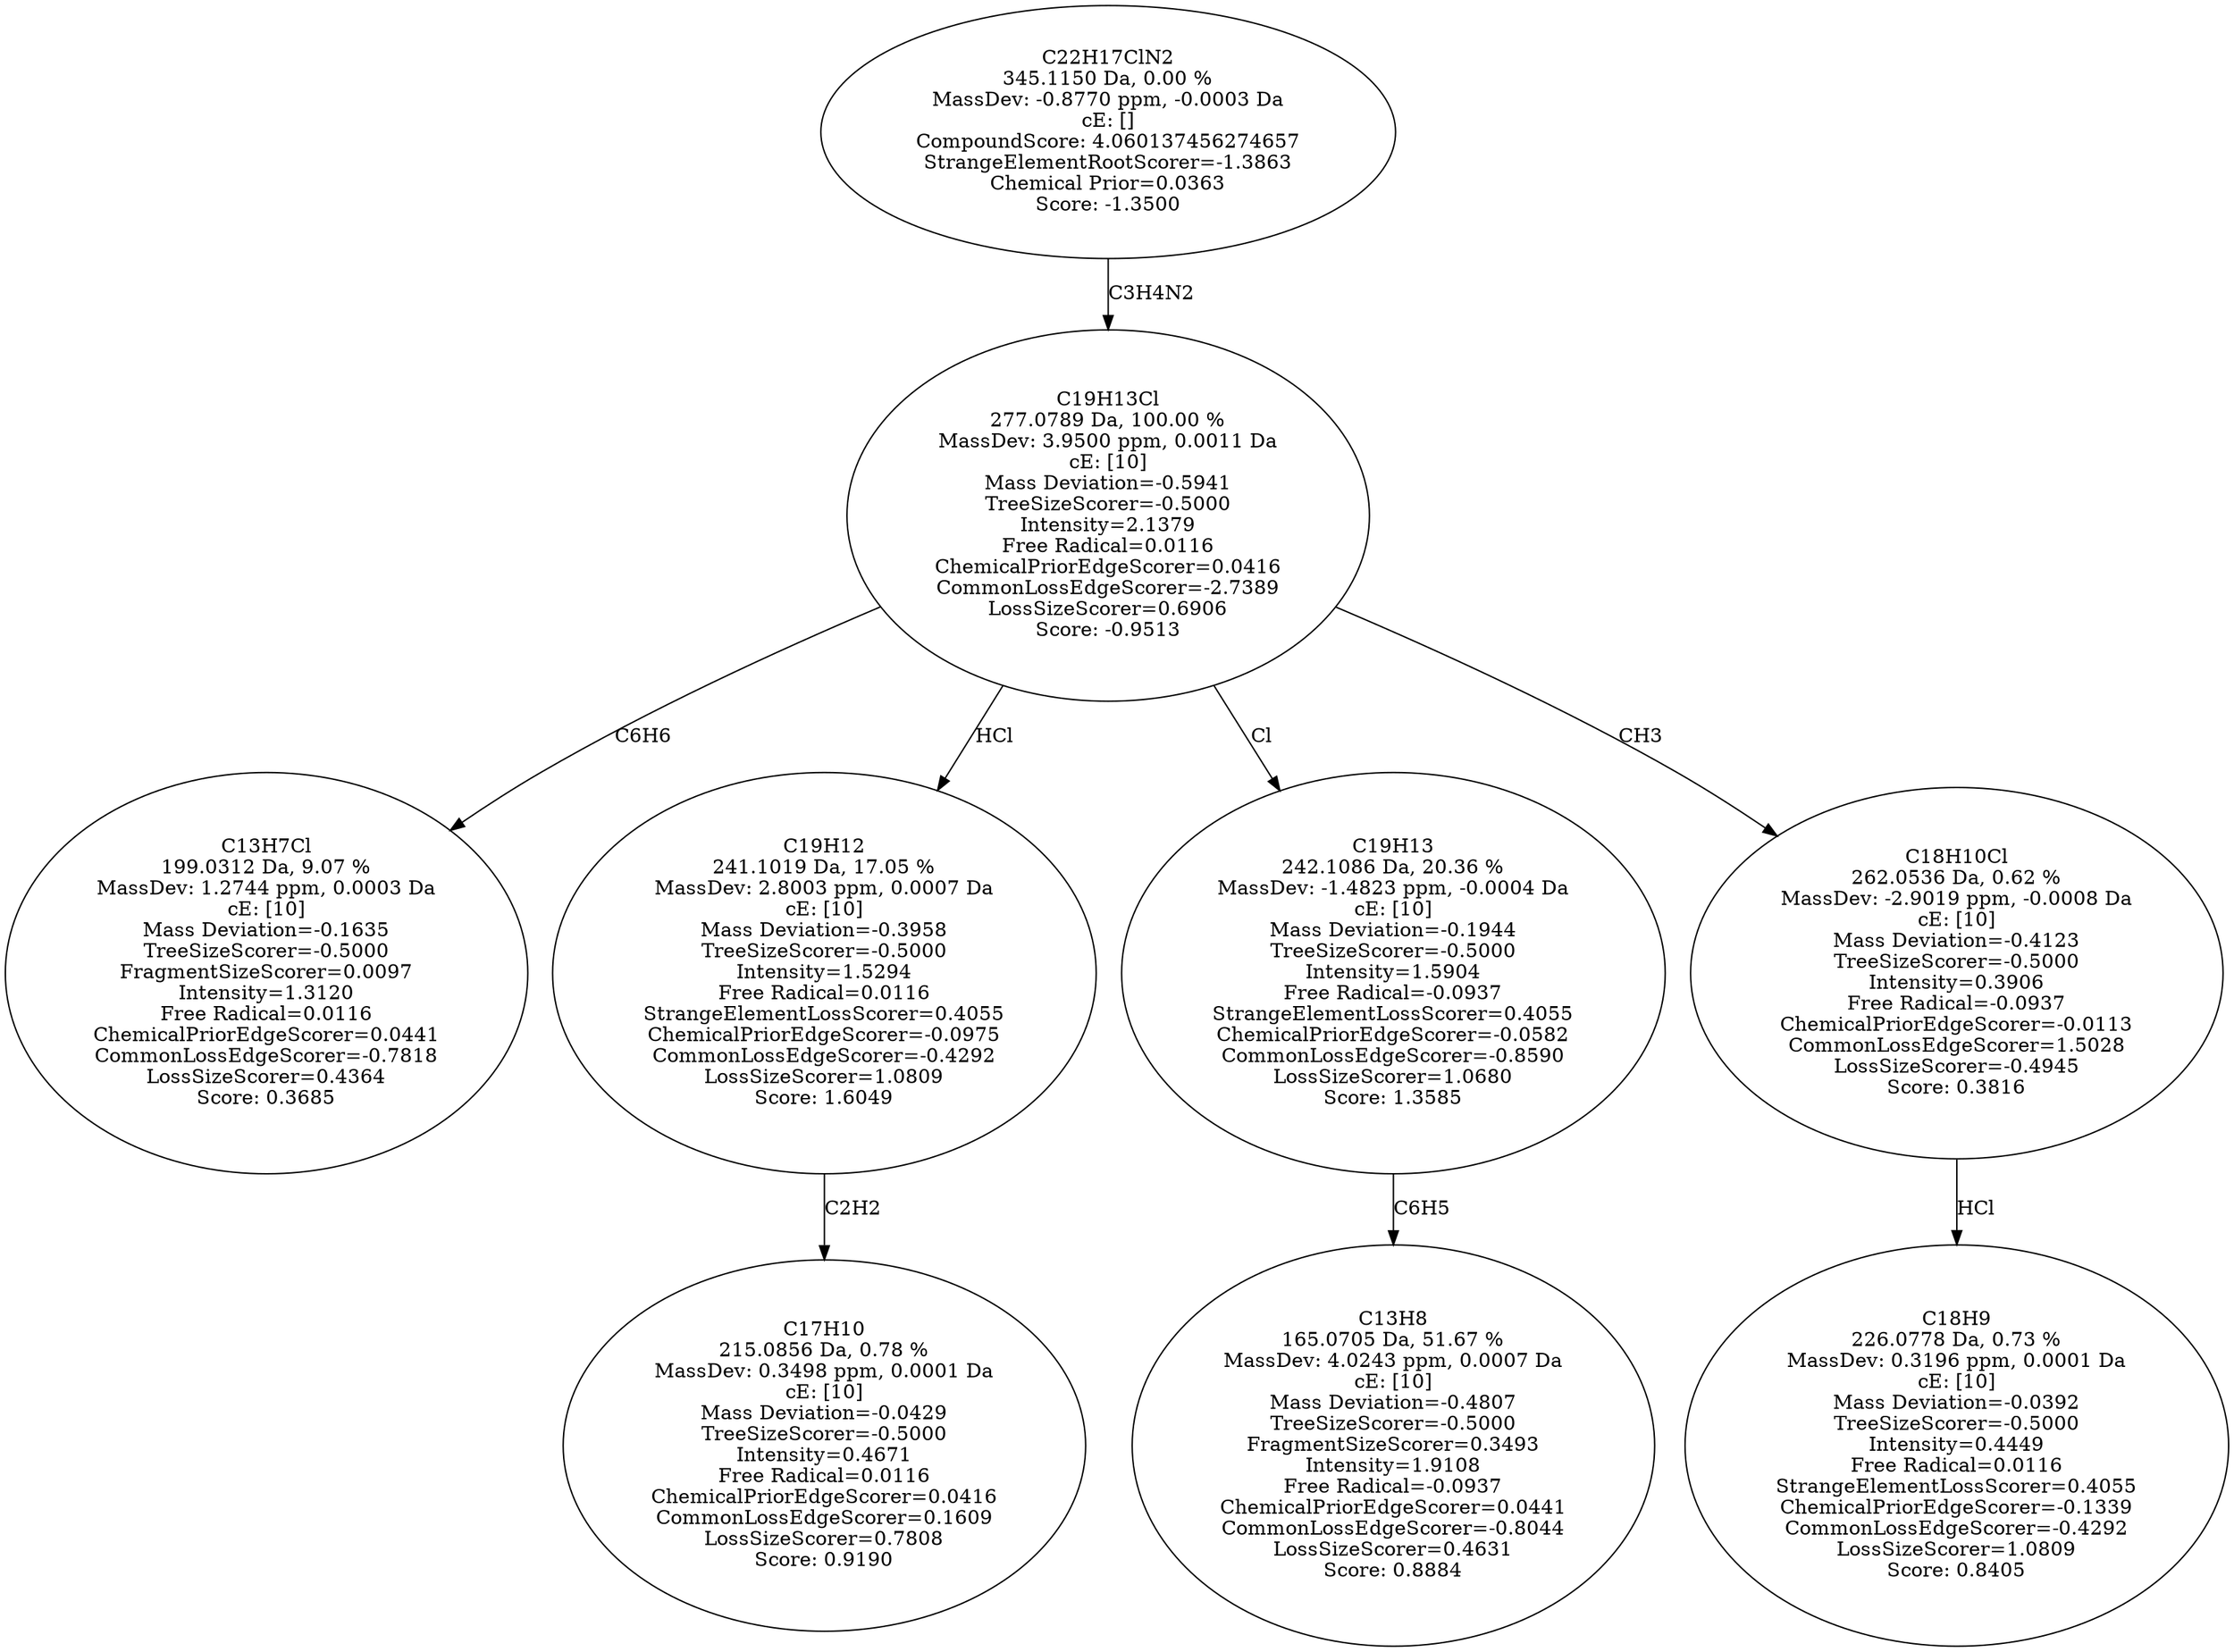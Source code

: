 strict digraph {
v1 [label="C13H7Cl\n199.0312 Da, 9.07 %\nMassDev: 1.2744 ppm, 0.0003 Da\ncE: [10]\nMass Deviation=-0.1635\nTreeSizeScorer=-0.5000\nFragmentSizeScorer=0.0097\nIntensity=1.3120\nFree Radical=0.0116\nChemicalPriorEdgeScorer=0.0441\nCommonLossEdgeScorer=-0.7818\nLossSizeScorer=0.4364\nScore: 0.3685"];
v2 [label="C17H10\n215.0856 Da, 0.78 %\nMassDev: 0.3498 ppm, 0.0001 Da\ncE: [10]\nMass Deviation=-0.0429\nTreeSizeScorer=-0.5000\nIntensity=0.4671\nFree Radical=0.0116\nChemicalPriorEdgeScorer=0.0416\nCommonLossEdgeScorer=0.1609\nLossSizeScorer=0.7808\nScore: 0.9190"];
v3 [label="C19H12\n241.1019 Da, 17.05 %\nMassDev: 2.8003 ppm, 0.0007 Da\ncE: [10]\nMass Deviation=-0.3958\nTreeSizeScorer=-0.5000\nIntensity=1.5294\nFree Radical=0.0116\nStrangeElementLossScorer=0.4055\nChemicalPriorEdgeScorer=-0.0975\nCommonLossEdgeScorer=-0.4292\nLossSizeScorer=1.0809\nScore: 1.6049"];
v4 [label="C13H8\n165.0705 Da, 51.67 %\nMassDev: 4.0243 ppm, 0.0007 Da\ncE: [10]\nMass Deviation=-0.4807\nTreeSizeScorer=-0.5000\nFragmentSizeScorer=0.3493\nIntensity=1.9108\nFree Radical=-0.0937\nChemicalPriorEdgeScorer=0.0441\nCommonLossEdgeScorer=-0.8044\nLossSizeScorer=0.4631\nScore: 0.8884"];
v5 [label="C19H13\n242.1086 Da, 20.36 %\nMassDev: -1.4823 ppm, -0.0004 Da\ncE: [10]\nMass Deviation=-0.1944\nTreeSizeScorer=-0.5000\nIntensity=1.5904\nFree Radical=-0.0937\nStrangeElementLossScorer=0.4055\nChemicalPriorEdgeScorer=-0.0582\nCommonLossEdgeScorer=-0.8590\nLossSizeScorer=1.0680\nScore: 1.3585"];
v6 [label="C18H9\n226.0778 Da, 0.73 %\nMassDev: 0.3196 ppm, 0.0001 Da\ncE: [10]\nMass Deviation=-0.0392\nTreeSizeScorer=-0.5000\nIntensity=0.4449\nFree Radical=0.0116\nStrangeElementLossScorer=0.4055\nChemicalPriorEdgeScorer=-0.1339\nCommonLossEdgeScorer=-0.4292\nLossSizeScorer=1.0809\nScore: 0.8405"];
v7 [label="C18H10Cl\n262.0536 Da, 0.62 %\nMassDev: -2.9019 ppm, -0.0008 Da\ncE: [10]\nMass Deviation=-0.4123\nTreeSizeScorer=-0.5000\nIntensity=0.3906\nFree Radical=-0.0937\nChemicalPriorEdgeScorer=-0.0113\nCommonLossEdgeScorer=1.5028\nLossSizeScorer=-0.4945\nScore: 0.3816"];
v8 [label="C19H13Cl\n277.0789 Da, 100.00 %\nMassDev: 3.9500 ppm, 0.0011 Da\ncE: [10]\nMass Deviation=-0.5941\nTreeSizeScorer=-0.5000\nIntensity=2.1379\nFree Radical=0.0116\nChemicalPriorEdgeScorer=0.0416\nCommonLossEdgeScorer=-2.7389\nLossSizeScorer=0.6906\nScore: -0.9513"];
v9 [label="C22H17ClN2\n345.1150 Da, 0.00 %\nMassDev: -0.8770 ppm, -0.0003 Da\ncE: []\nCompoundScore: 4.060137456274657\nStrangeElementRootScorer=-1.3863\nChemical Prior=0.0363\nScore: -1.3500"];
v8 -> v1 [label="C6H6"];
v3 -> v2 [label="C2H2"];
v8 -> v3 [label="HCl"];
v5 -> v4 [label="C6H5"];
v8 -> v5 [label="Cl"];
v7 -> v6 [label="HCl"];
v8 -> v7 [label="CH3"];
v9 -> v8 [label="C3H4N2"];
}